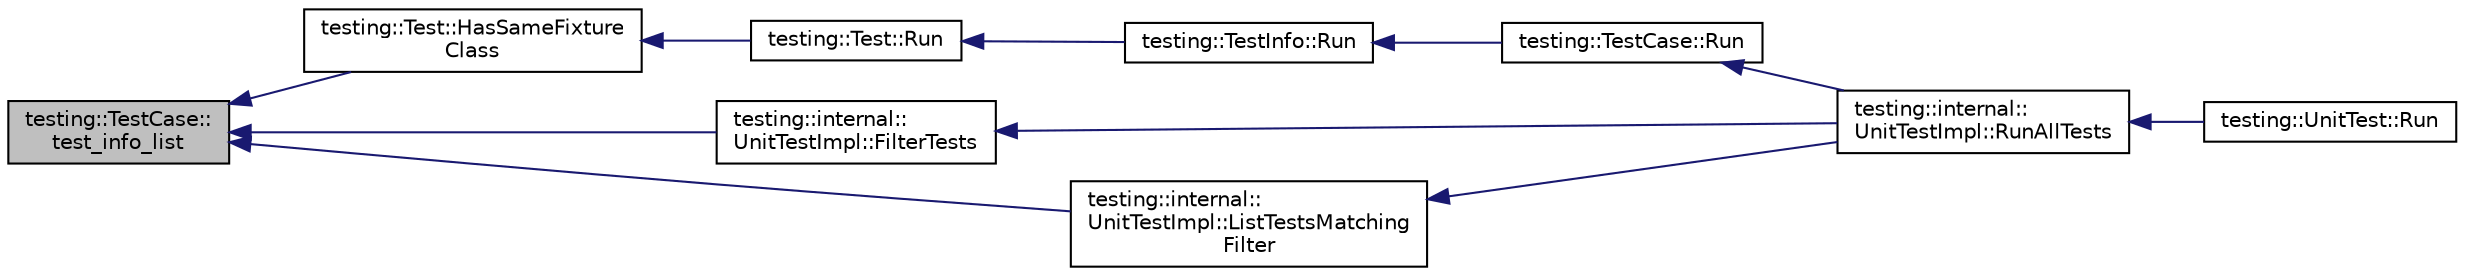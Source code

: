 digraph "testing::TestCase::test_info_list"
{
  edge [fontname="Helvetica",fontsize="10",labelfontname="Helvetica",labelfontsize="10"];
  node [fontname="Helvetica",fontsize="10",shape=record];
  rankdir="LR";
  Node256 [label="testing::TestCase::\ltest_info_list",height=0.2,width=0.4,color="black", fillcolor="grey75", style="filled", fontcolor="black"];
  Node256 -> Node257 [dir="back",color="midnightblue",fontsize="10",style="solid",fontname="Helvetica"];
  Node257 [label="testing::Test::HasSameFixture\lClass",height=0.2,width=0.4,color="black", fillcolor="white", style="filled",URL="$df/d69/classtesting_1_1_test.html#ab76536a462529a457429061e209a8ee7"];
  Node257 -> Node258 [dir="back",color="midnightblue",fontsize="10",style="solid",fontname="Helvetica"];
  Node258 [label="testing::Test::Run",height=0.2,width=0.4,color="black", fillcolor="white", style="filled",URL="$df/d69/classtesting_1_1_test.html#ab70d07cb03d17ccb1aedc2be66eaccff"];
  Node258 -> Node259 [dir="back",color="midnightblue",fontsize="10",style="solid",fontname="Helvetica"];
  Node259 [label="testing::TestInfo::Run",height=0.2,width=0.4,color="black", fillcolor="white", style="filled",URL="$d1/d79/classtesting_1_1_test_info.html#ade784915e9be3a01e3a6ef509b77d6c9"];
  Node259 -> Node260 [dir="back",color="midnightblue",fontsize="10",style="solid",fontname="Helvetica"];
  Node260 [label="testing::TestCase::Run",height=0.2,width=0.4,color="black", fillcolor="white", style="filled",URL="$d0/dfa/classtesting_1_1_test_case.html#a6f5b3724cd5a8e446cd48a6150d08cde"];
  Node260 -> Node261 [dir="back",color="midnightblue",fontsize="10",style="solid",fontname="Helvetica"];
  Node261 [label="testing::internal::\lUnitTestImpl::RunAllTests",height=0.2,width=0.4,color="black", fillcolor="white", style="filled",URL="$d7/dda/classtesting_1_1internal_1_1_unit_test_impl.html#a1fb6be9971f4768c4136a05aa9e7e375"];
  Node261 -> Node262 [dir="back",color="midnightblue",fontsize="10",style="solid",fontname="Helvetica"];
  Node262 [label="testing::UnitTest::Run",height=0.2,width=0.4,color="black", fillcolor="white", style="filled",URL="$d7/d47/classtesting_1_1_unit_test.html#a2febc800536b44500565f4c423f359d3"];
  Node256 -> Node263 [dir="back",color="midnightblue",fontsize="10",style="solid",fontname="Helvetica"];
  Node263 [label="testing::internal::\lUnitTestImpl::FilterTests",height=0.2,width=0.4,color="black", fillcolor="white", style="filled",URL="$d7/dda/classtesting_1_1internal_1_1_unit_test_impl.html#abd47e447f0c2557ed528db0350671bed"];
  Node263 -> Node261 [dir="back",color="midnightblue",fontsize="10",style="solid",fontname="Helvetica"];
  Node256 -> Node264 [dir="back",color="midnightblue",fontsize="10",style="solid",fontname="Helvetica"];
  Node264 [label="testing::internal::\lUnitTestImpl::ListTestsMatching\lFilter",height=0.2,width=0.4,color="black", fillcolor="white", style="filled",URL="$d7/dda/classtesting_1_1internal_1_1_unit_test_impl.html#ad2cfedef41d3d29aad23c2c64214e6f3"];
  Node264 -> Node261 [dir="back",color="midnightblue",fontsize="10",style="solid",fontname="Helvetica"];
}
